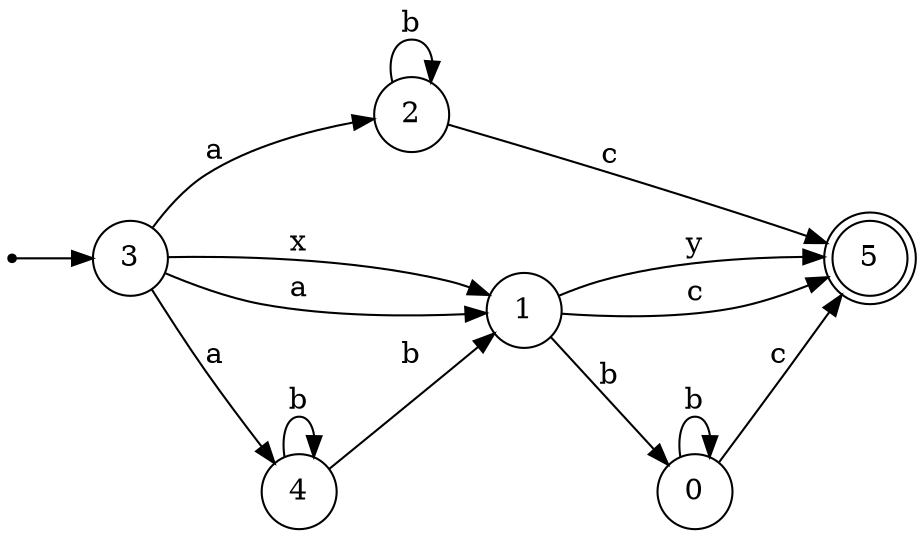 digraph {
	rankdir = LR;
	size = "30,20";
	node [shape = point]; "dummy0"
	node [shape = circle]; "3"
	"dummy0" -> "3";
	node [shape = doublecircle]; "5";
	node [shape = circle]; "2";
	node [shape = circle]; "1";
	node [shape = circle]; "4";
	node [shape = circle]; "0";
	"2" -> "2" [label = "b"];
	"2" -> "5" [label = "c"];
	"4" -> "4" [label = "b"];
	"4" -> "1" [label = "b"];
	"3" -> "1" [label = "x"];
	"3" -> "2" [label = "a"];
	"3" -> "1" [label = "a"];
	"3" -> "4" [label = "a"];
	"0" -> "5" [label = "c"];
	"0" -> "0" [label = "b"];
	"1" -> "0" [label = "b"];
	"1" -> "5" [label = "y"];
	"1" -> "5" [label = "c"];
}